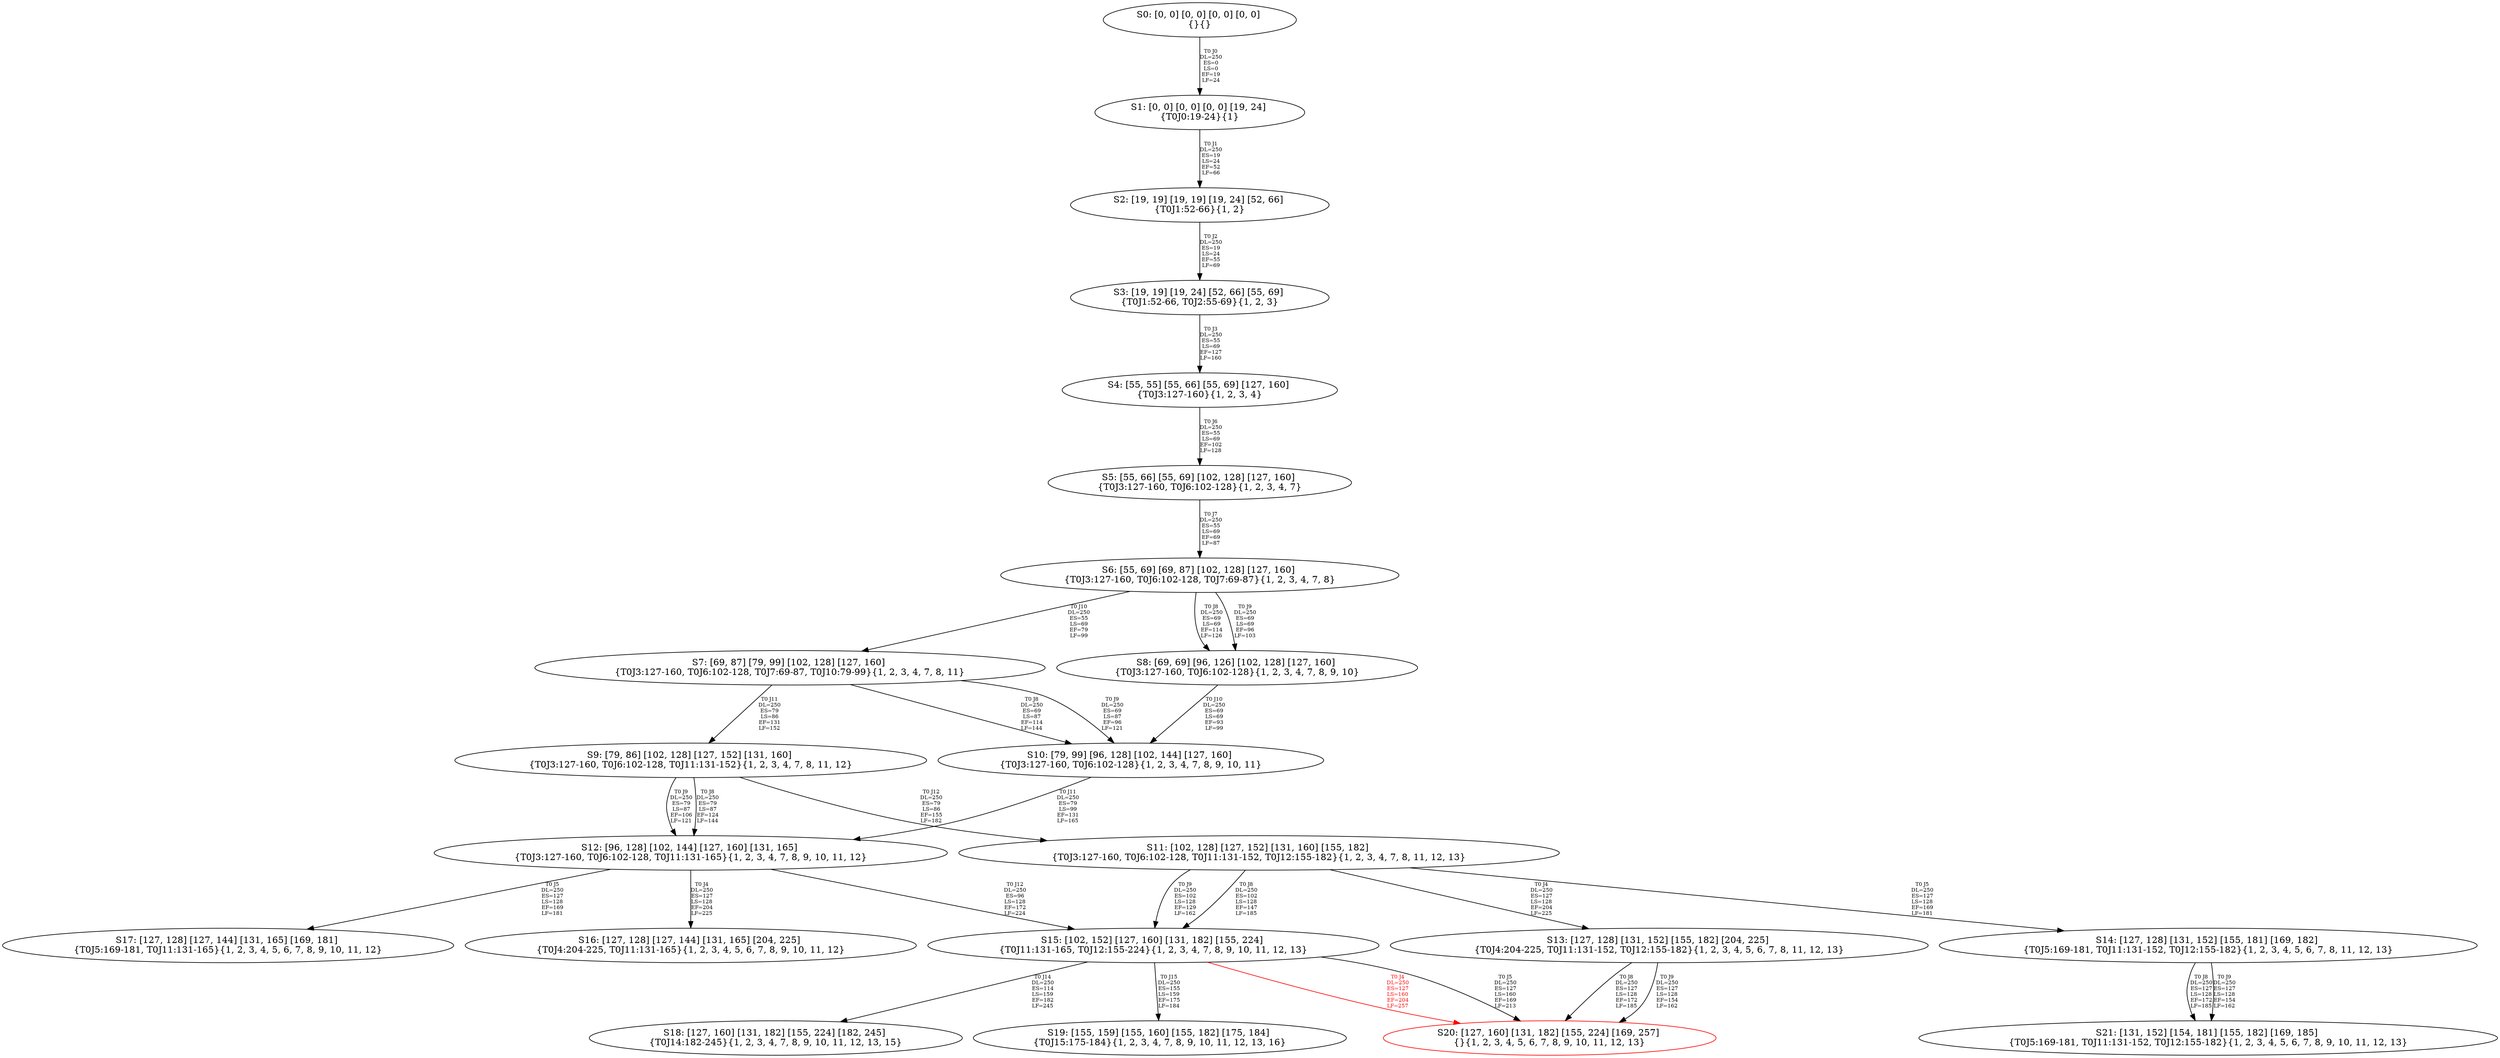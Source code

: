 digraph {
	S0[label="S0: [0, 0] [0, 0] [0, 0] [0, 0] \n{}{}"];
	S1[label="S1: [0, 0] [0, 0] [0, 0] [19, 24] \n{T0J0:19-24}{1}"];
	S2[label="S2: [19, 19] [19, 19] [19, 24] [52, 66] \n{T0J1:52-66}{1, 2}"];
	S3[label="S3: [19, 19] [19, 24] [52, 66] [55, 69] \n{T0J1:52-66, T0J2:55-69}{1, 2, 3}"];
	S4[label="S4: [55, 55] [55, 66] [55, 69] [127, 160] \n{T0J3:127-160}{1, 2, 3, 4}"];
	S5[label="S5: [55, 66] [55, 69] [102, 128] [127, 160] \n{T0J3:127-160, T0J6:102-128}{1, 2, 3, 4, 7}"];
	S6[label="S6: [55, 69] [69, 87] [102, 128] [127, 160] \n{T0J3:127-160, T0J6:102-128, T0J7:69-87}{1, 2, 3, 4, 7, 8}"];
	S7[label="S7: [69, 87] [79, 99] [102, 128] [127, 160] \n{T0J3:127-160, T0J6:102-128, T0J7:69-87, T0J10:79-99}{1, 2, 3, 4, 7, 8, 11}"];
	S8[label="S8: [69, 69] [96, 126] [102, 128] [127, 160] \n{T0J3:127-160, T0J6:102-128}{1, 2, 3, 4, 7, 8, 9, 10}"];
	S9[label="S9: [79, 86] [102, 128] [127, 152] [131, 160] \n{T0J3:127-160, T0J6:102-128, T0J11:131-152}{1, 2, 3, 4, 7, 8, 11, 12}"];
	S10[label="S10: [79, 99] [96, 128] [102, 144] [127, 160] \n{T0J3:127-160, T0J6:102-128}{1, 2, 3, 4, 7, 8, 9, 10, 11}"];
	S11[label="S11: [102, 128] [127, 152] [131, 160] [155, 182] \n{T0J3:127-160, T0J6:102-128, T0J11:131-152, T0J12:155-182}{1, 2, 3, 4, 7, 8, 11, 12, 13}"];
	S12[label="S12: [96, 128] [102, 144] [127, 160] [131, 165] \n{T0J3:127-160, T0J6:102-128, T0J11:131-165}{1, 2, 3, 4, 7, 8, 9, 10, 11, 12}"];
	S13[label="S13: [127, 128] [131, 152] [155, 182] [204, 225] \n{T0J4:204-225, T0J11:131-152, T0J12:155-182}{1, 2, 3, 4, 5, 6, 7, 8, 11, 12, 13}"];
	S14[label="S14: [127, 128] [131, 152] [155, 181] [169, 182] \n{T0J5:169-181, T0J11:131-152, T0J12:155-182}{1, 2, 3, 4, 5, 6, 7, 8, 11, 12, 13}"];
	S15[label="S15: [102, 152] [127, 160] [131, 182] [155, 224] \n{T0J11:131-165, T0J12:155-224}{1, 2, 3, 4, 7, 8, 9, 10, 11, 12, 13}"];
	S16[label="S16: [127, 128] [127, 144] [131, 165] [204, 225] \n{T0J4:204-225, T0J11:131-165}{1, 2, 3, 4, 5, 6, 7, 8, 9, 10, 11, 12}"];
	S17[label="S17: [127, 128] [127, 144] [131, 165] [169, 181] \n{T0J5:169-181, T0J11:131-165}{1, 2, 3, 4, 5, 6, 7, 8, 9, 10, 11, 12}"];
	S18[label="S18: [127, 160] [131, 182] [155, 224] [182, 245] \n{T0J14:182-245}{1, 2, 3, 4, 7, 8, 9, 10, 11, 12, 13, 15}"];
	S19[label="S19: [155, 159] [155, 160] [155, 182] [175, 184] \n{T0J15:175-184}{1, 2, 3, 4, 7, 8, 9, 10, 11, 12, 13, 16}"];
	S20[label="S20: [127, 160] [131, 182] [155, 224] [169, 257] \n{}{1, 2, 3, 4, 5, 6, 7, 8, 9, 10, 11, 12, 13}"];
	S21[label="S21: [131, 152] [154, 181] [155, 182] [169, 185] \n{T0J5:169-181, T0J11:131-152, T0J12:155-182}{1, 2, 3, 4, 5, 6, 7, 8, 9, 10, 11, 12, 13}"];
	S0 -> S1[label="T0 J0\nDL=250\nES=0\nLS=0\nEF=19\nLF=24",fontsize=8];
	S1 -> S2[label="T0 J1\nDL=250\nES=19\nLS=24\nEF=52\nLF=66",fontsize=8];
	S2 -> S3[label="T0 J2\nDL=250\nES=19\nLS=24\nEF=55\nLF=69",fontsize=8];
	S3 -> S4[label="T0 J3\nDL=250\nES=55\nLS=69\nEF=127\nLF=160",fontsize=8];
	S4 -> S5[label="T0 J6\nDL=250\nES=55\nLS=69\nEF=102\nLF=128",fontsize=8];
	S5 -> S6[label="T0 J7\nDL=250\nES=55\nLS=69\nEF=69\nLF=87",fontsize=8];
	S6 -> S8[label="T0 J8\nDL=250\nES=69\nLS=69\nEF=114\nLF=126",fontsize=8];
	S6 -> S8[label="T0 J9\nDL=250\nES=69\nLS=69\nEF=96\nLF=103",fontsize=8];
	S6 -> S7[label="T0 J10\nDL=250\nES=55\nLS=69\nEF=79\nLF=99",fontsize=8];
	S7 -> S10[label="T0 J8\nDL=250\nES=69\nLS=87\nEF=114\nLF=144",fontsize=8];
	S7 -> S10[label="T0 J9\nDL=250\nES=69\nLS=87\nEF=96\nLF=121",fontsize=8];
	S7 -> S9[label="T0 J11\nDL=250\nES=79\nLS=86\nEF=131\nLF=152",fontsize=8];
	S8 -> S10[label="T0 J10\nDL=250\nES=69\nLS=69\nEF=93\nLF=99",fontsize=8];
	S9 -> S12[label="T0 J8\nDL=250\nES=79\nLS=87\nEF=124\nLF=144",fontsize=8];
	S9 -> S12[label="T0 J9\nDL=250\nES=79\nLS=87\nEF=106\nLF=121",fontsize=8];
	S9 -> S11[label="T0 J12\nDL=250\nES=79\nLS=86\nEF=155\nLF=182",fontsize=8];
	S10 -> S12[label="T0 J11\nDL=250\nES=79\nLS=99\nEF=131\nLF=165",fontsize=8];
	S11 -> S13[label="T0 J4\nDL=250\nES=127\nLS=128\nEF=204\nLF=225",fontsize=8];
	S11 -> S14[label="T0 J5\nDL=250\nES=127\nLS=128\nEF=169\nLF=181",fontsize=8];
	S11 -> S15[label="T0 J8\nDL=250\nES=102\nLS=128\nEF=147\nLF=185",fontsize=8];
	S11 -> S15[label="T0 J9\nDL=250\nES=102\nLS=128\nEF=129\nLF=162",fontsize=8];
	S12 -> S16[label="T0 J4\nDL=250\nES=127\nLS=128\nEF=204\nLF=225",fontsize=8];
	S12 -> S17[label="T0 J5\nDL=250\nES=127\nLS=128\nEF=169\nLF=181",fontsize=8];
	S12 -> S15[label="T0 J12\nDL=250\nES=96\nLS=128\nEF=172\nLF=224",fontsize=8];
	S13 -> S20[label="T0 J8\nDL=250\nES=127\nLS=128\nEF=172\nLF=185",fontsize=8];
	S13 -> S20[label="T0 J9\nDL=250\nES=127\nLS=128\nEF=154\nLF=162",fontsize=8];
	S14 -> S21[label="T0 J8\nDL=250\nES=127\nLS=128\nEF=172\nLF=185",fontsize=8];
	S14 -> S21[label="T0 J9\nDL=250\nES=127\nLS=128\nEF=154\nLF=162",fontsize=8];
	S15 -> S20[label="T0 J4\nDL=250\nES=127\nLS=160\nEF=204\nLF=257",color=Red,fontcolor=Red,fontsize=8];
S20[color=Red];
	S15 -> S20[label="T0 J5\nDL=250\nES=127\nLS=160\nEF=169\nLF=213",fontsize=8];
	S15 -> S18[label="T0 J14\nDL=250\nES=114\nLS=159\nEF=182\nLF=245",fontsize=8];
	S15 -> S19[label="T0 J15\nDL=250\nES=155\nLS=159\nEF=175\nLF=184",fontsize=8];
}
